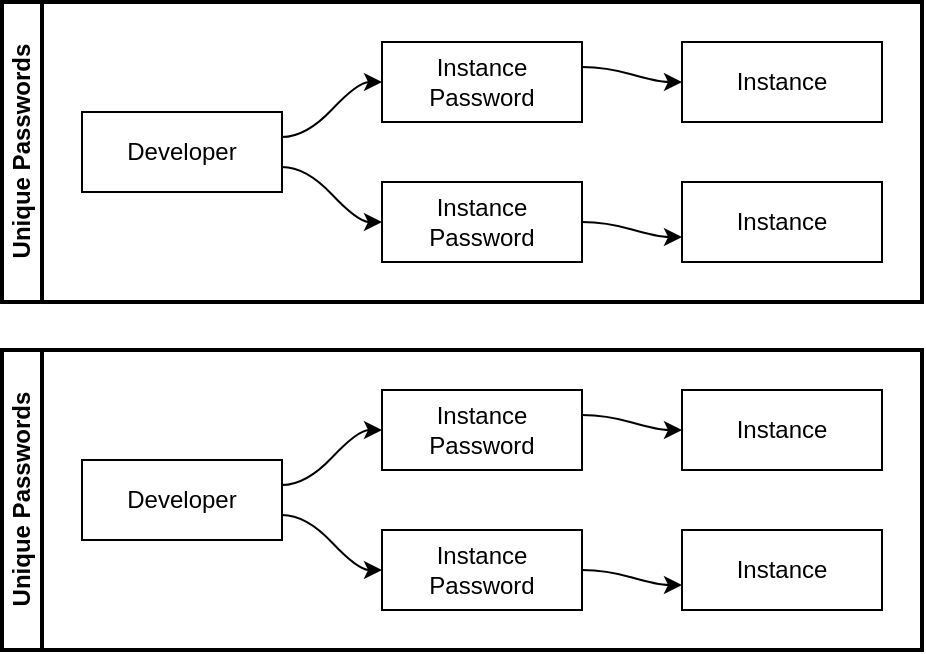 <mxfile version="13.7.7" type="github">
  <diagram id="Ht1M8jgEwFfnCIfOTk4-" name="Page-1">
    <mxGraphModel dx="950" dy="459" grid="1" gridSize="10" guides="1" tooltips="1" connect="1" arrows="1" fold="1" page="1" pageScale="1" pageWidth="1169" pageHeight="827" math="0" shadow="0">
      <root>
        <mxCell id="0" />
        <mxCell id="1" parent="0" />
        <mxCell id="KA_GjHDQiJicOzFnKSso-18" value="Unique Passwords" style="swimlane;html=1;startSize=20;horizontal=0;childLayout=flowLayout;flowOrientation=west;resizable=0;interRankCellSpacing=50;containerType=tree;strokeColor=#000000;strokeWidth=2;" vertex="1" parent="1">
          <mxGeometry x="30" y="90" width="460" height="150" as="geometry" />
        </mxCell>
        <mxCell id="KA_GjHDQiJicOzFnKSso-19" value="Developer" style="whiteSpace=wrap;html=1;" vertex="1" parent="KA_GjHDQiJicOzFnKSso-18">
          <mxGeometry x="40" y="55" width="100" height="40" as="geometry" />
        </mxCell>
        <mxCell id="KA_GjHDQiJicOzFnKSso-20" value="&lt;div&gt;Instance&lt;/div&gt;Password" style="whiteSpace=wrap;html=1;" vertex="1" parent="KA_GjHDQiJicOzFnKSso-18">
          <mxGeometry x="190" y="20" width="100" height="40" as="geometry" />
        </mxCell>
        <mxCell id="KA_GjHDQiJicOzFnKSso-21" value="" style="html=1;curved=1;noEdgeStyle=1;orthogonal=1;" edge="1" parent="KA_GjHDQiJicOzFnKSso-18" source="KA_GjHDQiJicOzFnKSso-19" target="KA_GjHDQiJicOzFnKSso-20">
          <mxGeometry relative="1" as="geometry">
            <Array as="points">
              <mxPoint x="152" y="67.5" />
              <mxPoint x="178" y="40" />
            </Array>
          </mxGeometry>
        </mxCell>
        <mxCell id="KA_GjHDQiJicOzFnKSso-22" value="&lt;div&gt;Instance&lt;/div&gt;Password" style="whiteSpace=wrap;html=1;" vertex="1" parent="KA_GjHDQiJicOzFnKSso-18">
          <mxGeometry x="190" y="90" width="100" height="40" as="geometry" />
        </mxCell>
        <mxCell id="KA_GjHDQiJicOzFnKSso-23" value="" style="html=1;curved=1;noEdgeStyle=1;orthogonal=1;" edge="1" parent="KA_GjHDQiJicOzFnKSso-18" source="KA_GjHDQiJicOzFnKSso-19" target="KA_GjHDQiJicOzFnKSso-22">
          <mxGeometry relative="1" as="geometry">
            <Array as="points">
              <mxPoint x="152" y="82.5" />
              <mxPoint x="178" y="110" />
            </Array>
          </mxGeometry>
        </mxCell>
        <mxCell id="KA_GjHDQiJicOzFnKSso-24" value="Instance" style="whiteSpace=wrap;html=1;" vertex="1" parent="KA_GjHDQiJicOzFnKSso-18">
          <mxGeometry x="340" y="90" width="100" height="40" as="geometry" />
        </mxCell>
        <mxCell id="KA_GjHDQiJicOzFnKSso-25" value="" style="html=1;curved=1;noEdgeStyle=1;orthogonal=1;strokeColor=none;" edge="1" parent="KA_GjHDQiJicOzFnKSso-18" source="KA_GjHDQiJicOzFnKSso-20" target="KA_GjHDQiJicOzFnKSso-24">
          <mxGeometry relative="1" as="geometry">
            <Array as="points">
              <mxPoint x="302" y="47.5" />
              <mxPoint x="328" y="102.5" />
            </Array>
          </mxGeometry>
        </mxCell>
        <mxCell id="KA_GjHDQiJicOzFnKSso-26" value="" style="html=1;curved=1;noEdgeStyle=1;orthogonal=1;" edge="1" parent="KA_GjHDQiJicOzFnKSso-18" source="KA_GjHDQiJicOzFnKSso-22" target="KA_GjHDQiJicOzFnKSso-24">
          <mxGeometry relative="1" as="geometry">
            <Array as="points">
              <mxPoint x="302" y="110" />
              <mxPoint x="328" y="117.5" />
            </Array>
          </mxGeometry>
        </mxCell>
        <mxCell id="KA_GjHDQiJicOzFnKSso-27" value="Instance" style="whiteSpace=wrap;html=1;" vertex="1" parent="KA_GjHDQiJicOzFnKSso-18">
          <mxGeometry x="340" y="20" width="100" height="40" as="geometry" />
        </mxCell>
        <mxCell id="KA_GjHDQiJicOzFnKSso-28" value="" style="html=1;curved=1;noEdgeStyle=1;orthogonal=1;" edge="1" parent="KA_GjHDQiJicOzFnKSso-18" source="KA_GjHDQiJicOzFnKSso-20" target="KA_GjHDQiJicOzFnKSso-27">
          <mxGeometry relative="1" as="geometry">
            <mxPoint x="490" y="140" as="sourcePoint" />
            <mxPoint x="540" y="167.5" as="targetPoint" />
            <Array as="points">
              <mxPoint x="302" y="32.5" />
              <mxPoint x="328" y="40" />
            </Array>
          </mxGeometry>
        </mxCell>
        <mxCell id="KA_GjHDQiJicOzFnKSso-29" value="Unique Passwords" style="swimlane;html=1;startSize=20;horizontal=0;childLayout=flowLayout;flowOrientation=west;resizable=0;interRankCellSpacing=50;containerType=tree;strokeColor=#000000;strokeWidth=2;" vertex="1" parent="1">
          <mxGeometry x="30" y="264" width="460" height="150" as="geometry" />
        </mxCell>
        <mxCell id="KA_GjHDQiJicOzFnKSso-30" value="Developer" style="whiteSpace=wrap;html=1;" vertex="1" parent="KA_GjHDQiJicOzFnKSso-29">
          <mxGeometry x="40" y="55" width="100" height="40" as="geometry" />
        </mxCell>
        <mxCell id="KA_GjHDQiJicOzFnKSso-31" value="&lt;div&gt;Instance&lt;/div&gt;Password" style="whiteSpace=wrap;html=1;" vertex="1" parent="KA_GjHDQiJicOzFnKSso-29">
          <mxGeometry x="190" y="20" width="100" height="40" as="geometry" />
        </mxCell>
        <mxCell id="KA_GjHDQiJicOzFnKSso-32" value="" style="html=1;curved=1;noEdgeStyle=1;orthogonal=1;" edge="1" parent="KA_GjHDQiJicOzFnKSso-29" source="KA_GjHDQiJicOzFnKSso-30" target="KA_GjHDQiJicOzFnKSso-31">
          <mxGeometry relative="1" as="geometry">
            <Array as="points">
              <mxPoint x="152" y="67.5" />
              <mxPoint x="178" y="40" />
            </Array>
          </mxGeometry>
        </mxCell>
        <mxCell id="KA_GjHDQiJicOzFnKSso-33" value="&lt;div&gt;Instance&lt;/div&gt;Password" style="whiteSpace=wrap;html=1;" vertex="1" parent="KA_GjHDQiJicOzFnKSso-29">
          <mxGeometry x="190" y="90" width="100" height="40" as="geometry" />
        </mxCell>
        <mxCell id="KA_GjHDQiJicOzFnKSso-34" value="" style="html=1;curved=1;noEdgeStyle=1;orthogonal=1;" edge="1" parent="KA_GjHDQiJicOzFnKSso-29" source="KA_GjHDQiJicOzFnKSso-30" target="KA_GjHDQiJicOzFnKSso-33">
          <mxGeometry relative="1" as="geometry">
            <Array as="points">
              <mxPoint x="152" y="82.5" />
              <mxPoint x="178" y="110" />
            </Array>
          </mxGeometry>
        </mxCell>
        <mxCell id="KA_GjHDQiJicOzFnKSso-35" value="Instance" style="whiteSpace=wrap;html=1;" vertex="1" parent="KA_GjHDQiJicOzFnKSso-29">
          <mxGeometry x="340" y="90" width="100" height="40" as="geometry" />
        </mxCell>
        <mxCell id="KA_GjHDQiJicOzFnKSso-36" value="" style="html=1;curved=1;noEdgeStyle=1;orthogonal=1;strokeColor=none;" edge="1" parent="KA_GjHDQiJicOzFnKSso-29" source="KA_GjHDQiJicOzFnKSso-31" target="KA_GjHDQiJicOzFnKSso-35">
          <mxGeometry relative="1" as="geometry">
            <Array as="points">
              <mxPoint x="302" y="47.5" />
              <mxPoint x="328" y="102.5" />
            </Array>
          </mxGeometry>
        </mxCell>
        <mxCell id="KA_GjHDQiJicOzFnKSso-37" value="" style="html=1;curved=1;noEdgeStyle=1;orthogonal=1;" edge="1" parent="KA_GjHDQiJicOzFnKSso-29" source="KA_GjHDQiJicOzFnKSso-33" target="KA_GjHDQiJicOzFnKSso-35">
          <mxGeometry relative="1" as="geometry">
            <Array as="points">
              <mxPoint x="302" y="110" />
              <mxPoint x="328" y="117.5" />
            </Array>
          </mxGeometry>
        </mxCell>
        <mxCell id="KA_GjHDQiJicOzFnKSso-38" value="Instance" style="whiteSpace=wrap;html=1;" vertex="1" parent="KA_GjHDQiJicOzFnKSso-29">
          <mxGeometry x="340" y="20" width="100" height="40" as="geometry" />
        </mxCell>
        <mxCell id="KA_GjHDQiJicOzFnKSso-39" value="" style="html=1;curved=1;noEdgeStyle=1;orthogonal=1;" edge="1" parent="KA_GjHDQiJicOzFnKSso-29" source="KA_GjHDQiJicOzFnKSso-31" target="KA_GjHDQiJicOzFnKSso-38">
          <mxGeometry relative="1" as="geometry">
            <mxPoint x="570" y="180" as="sourcePoint" />
            <mxPoint x="620" y="207.5" as="targetPoint" />
            <Array as="points">
              <mxPoint x="302" y="32.5" />
              <mxPoint x="328" y="40" />
            </Array>
          </mxGeometry>
        </mxCell>
      </root>
    </mxGraphModel>
  </diagram>
</mxfile>

